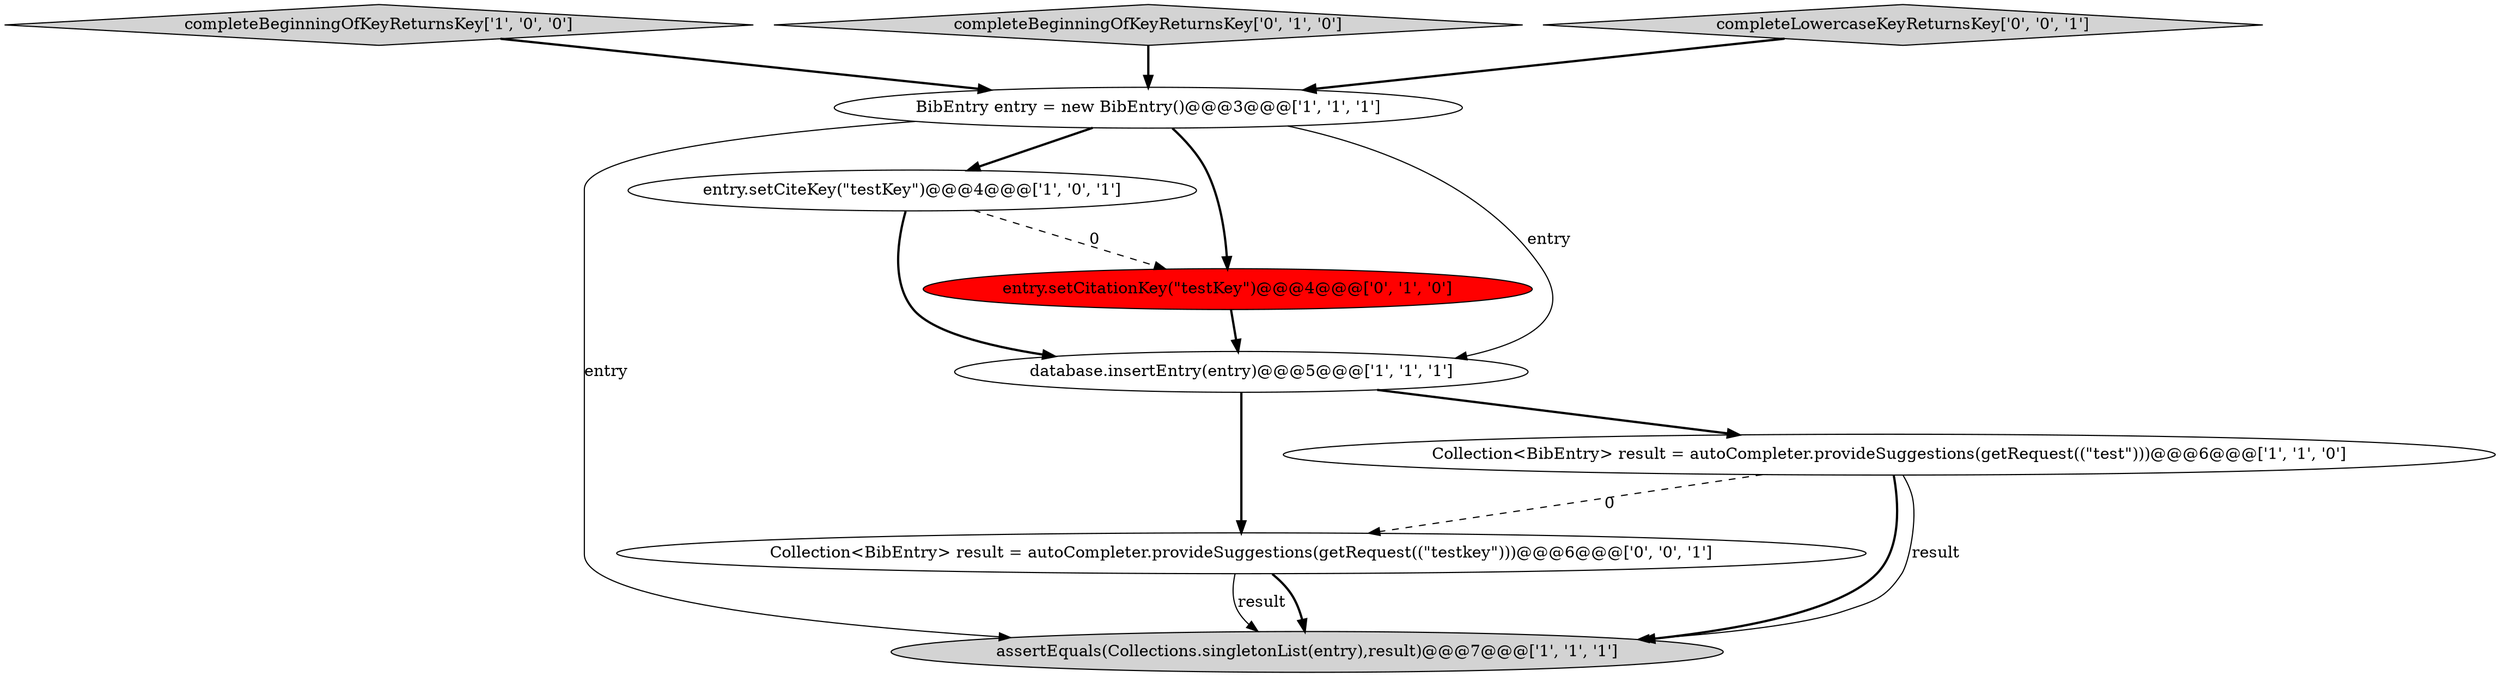 digraph {
1 [style = filled, label = "assertEquals(Collections.singletonList(entry),result)@@@7@@@['1', '1', '1']", fillcolor = lightgray, shape = ellipse image = "AAA0AAABBB1BBB"];
0 [style = filled, label = "entry.setCiteKey(\"testKey\")@@@4@@@['1', '0', '1']", fillcolor = white, shape = ellipse image = "AAA0AAABBB1BBB"];
4 [style = filled, label = "completeBeginningOfKeyReturnsKey['1', '0', '0']", fillcolor = lightgray, shape = diamond image = "AAA0AAABBB1BBB"];
7 [style = filled, label = "completeBeginningOfKeyReturnsKey['0', '1', '0']", fillcolor = lightgray, shape = diamond image = "AAA0AAABBB2BBB"];
6 [style = filled, label = "entry.setCitationKey(\"testKey\")@@@4@@@['0', '1', '0']", fillcolor = red, shape = ellipse image = "AAA1AAABBB2BBB"];
2 [style = filled, label = "BibEntry entry = new BibEntry()@@@3@@@['1', '1', '1']", fillcolor = white, shape = ellipse image = "AAA0AAABBB1BBB"];
9 [style = filled, label = "completeLowercaseKeyReturnsKey['0', '0', '1']", fillcolor = lightgray, shape = diamond image = "AAA0AAABBB3BBB"];
5 [style = filled, label = "Collection<BibEntry> result = autoCompleter.provideSuggestions(getRequest((\"test\")))@@@6@@@['1', '1', '0']", fillcolor = white, shape = ellipse image = "AAA0AAABBB1BBB"];
8 [style = filled, label = "Collection<BibEntry> result = autoCompleter.provideSuggestions(getRequest((\"testkey\")))@@@6@@@['0', '0', '1']", fillcolor = white, shape = ellipse image = "AAA0AAABBB3BBB"];
3 [style = filled, label = "database.insertEntry(entry)@@@5@@@['1', '1', '1']", fillcolor = white, shape = ellipse image = "AAA0AAABBB1BBB"];
2->1 [style = solid, label="entry"];
0->3 [style = bold, label=""];
8->1 [style = bold, label=""];
6->3 [style = bold, label=""];
5->1 [style = bold, label=""];
2->3 [style = solid, label="entry"];
5->8 [style = dashed, label="0"];
3->5 [style = bold, label=""];
2->0 [style = bold, label=""];
4->2 [style = bold, label=""];
8->1 [style = solid, label="result"];
9->2 [style = bold, label=""];
7->2 [style = bold, label=""];
2->6 [style = bold, label=""];
3->8 [style = bold, label=""];
0->6 [style = dashed, label="0"];
5->1 [style = solid, label="result"];
}
